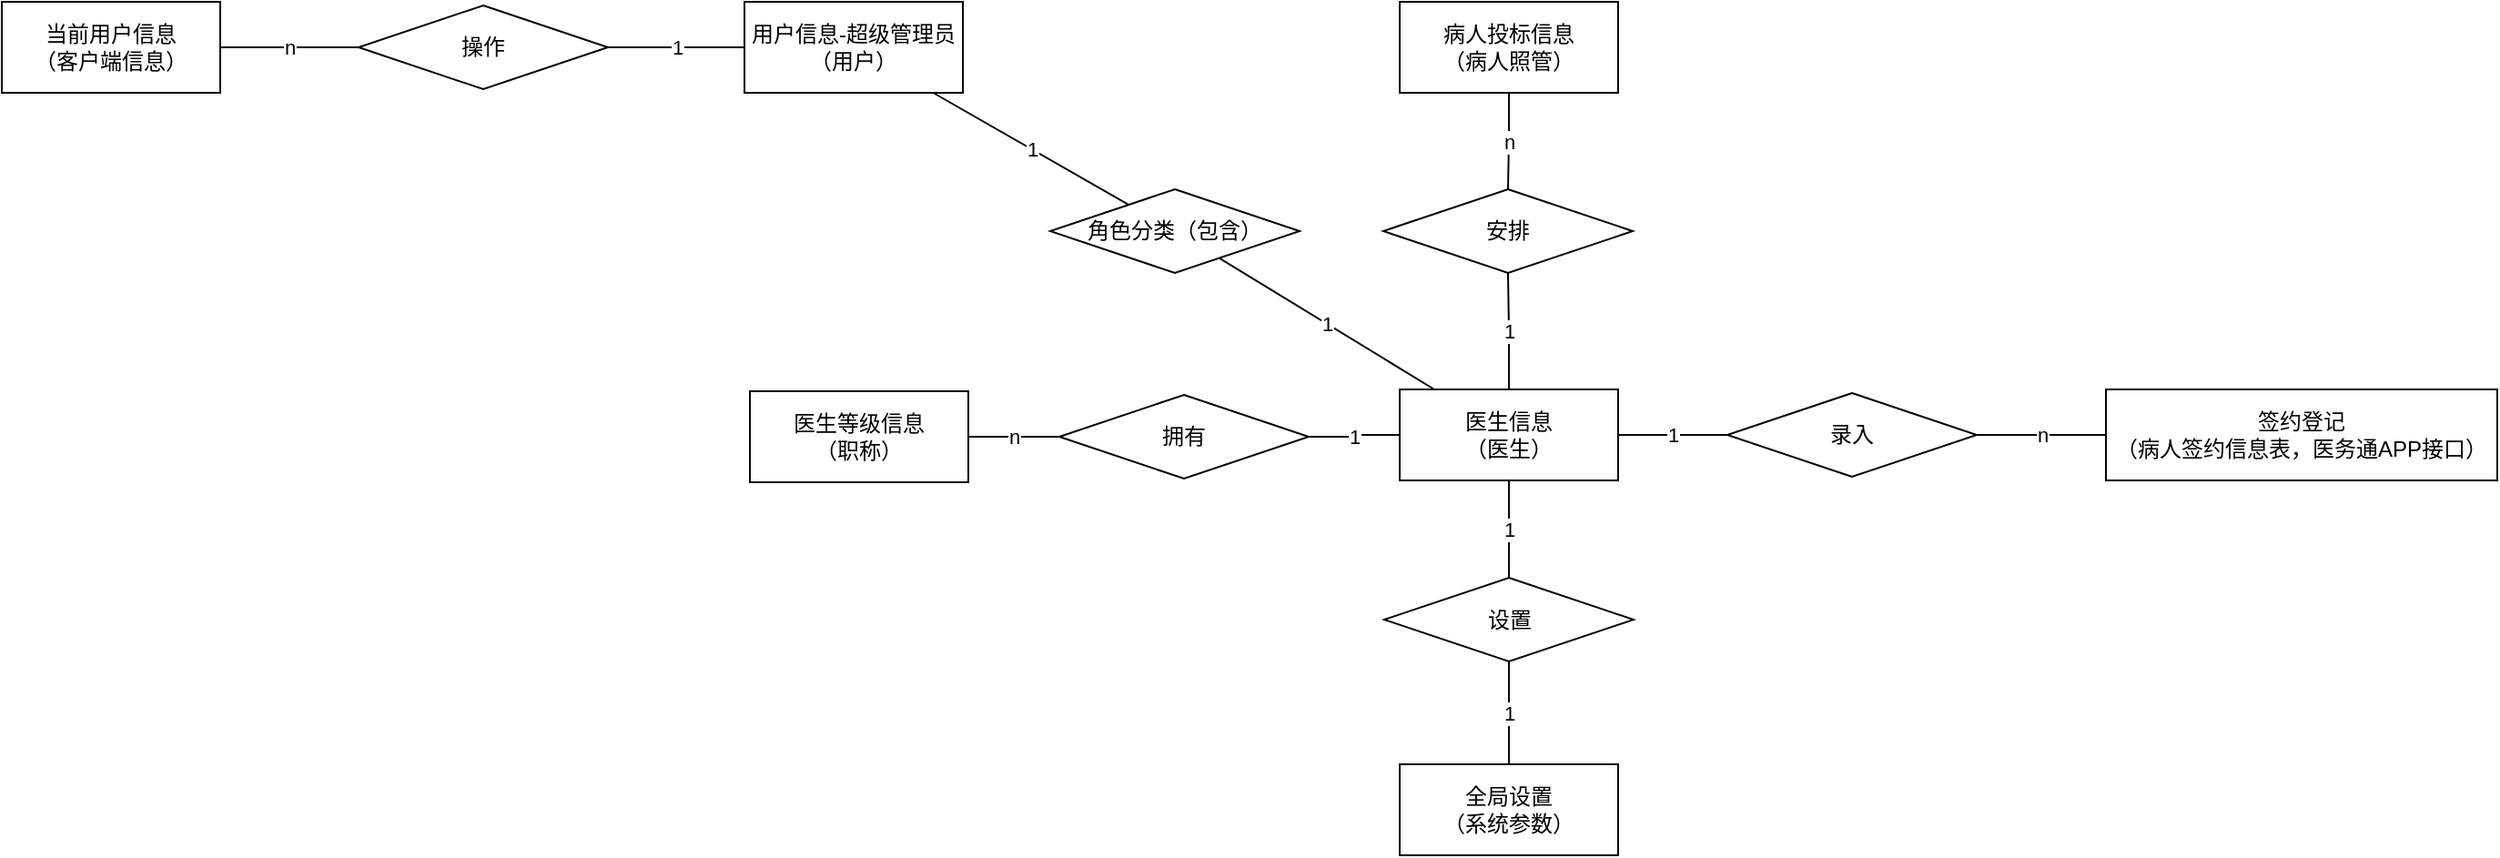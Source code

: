 <mxfile version="24.7.4">
  <diagram name="第 1 页" id="78033s9l0AK3vR_pznim">
    <mxGraphModel dx="2643" dy="1707" grid="0" gridSize="10" guides="1" tooltips="1" connect="1" arrows="1" fold="1" page="1" pageScale="1" pageWidth="827" pageHeight="1169" math="0" shadow="0">
      <root>
        <mxCell id="0" />
        <mxCell id="1" parent="0" />
        <mxCell id="rbatr0RZPFqrajTzZ2mt-5" value="1" style="edgeStyle=orthogonalEdgeStyle;rounded=0;orthogonalLoop=1;jettySize=auto;html=1;endArrow=none;endFill=0;" edge="1" parent="1" source="rbatr0RZPFqrajTzZ2mt-1" target="rbatr0RZPFqrajTzZ2mt-4">
          <mxGeometry relative="1" as="geometry" />
        </mxCell>
        <mxCell id="rbatr0RZPFqrajTzZ2mt-10" value="1" style="edgeStyle=orthogonalEdgeStyle;rounded=0;orthogonalLoop=1;jettySize=auto;html=1;endArrow=none;endFill=0;" edge="1" parent="1" source="rbatr0RZPFqrajTzZ2mt-1" target="rbatr0RZPFqrajTzZ2mt-9">
          <mxGeometry relative="1" as="geometry" />
        </mxCell>
        <mxCell id="rbatr0RZPFqrajTzZ2mt-14" value="1" style="edgeStyle=orthogonalEdgeStyle;rounded=0;orthogonalLoop=1;jettySize=auto;html=1;endArrow=none;endFill=0;" edge="1" parent="1" source="rbatr0RZPFqrajTzZ2mt-1" target="rbatr0RZPFqrajTzZ2mt-13">
          <mxGeometry relative="1" as="geometry" />
        </mxCell>
        <mxCell id="rbatr0RZPFqrajTzZ2mt-19" value="1" style="edgeStyle=orthogonalEdgeStyle;rounded=0;orthogonalLoop=1;jettySize=auto;html=1;endArrow=none;endFill=0;" edge="1" parent="1" source="rbatr0RZPFqrajTzZ2mt-1" target="rbatr0RZPFqrajTzZ2mt-18">
          <mxGeometry relative="1" as="geometry" />
        </mxCell>
        <mxCell id="rbatr0RZPFqrajTzZ2mt-1" value="&lt;div&gt;&lt;span style=&quot;background-color: initial;&quot;&gt;医生信息&lt;/span&gt;&lt;/div&gt;&lt;div&gt;（医生）&lt;/div&gt;" style="rounded=0;whiteSpace=wrap;html=1;" vertex="1" parent="1">
          <mxGeometry x="-681" y="-711" width="120" height="50" as="geometry" />
        </mxCell>
        <mxCell id="rbatr0RZPFqrajTzZ2mt-3" value="签约登记&lt;div&gt;（病人签约信息表，医务通APP接口）&lt;/div&gt;" style="rounded=0;whiteSpace=wrap;html=1;" vertex="1" parent="1">
          <mxGeometry x="-293" y="-711" width="215" height="50" as="geometry" />
        </mxCell>
        <mxCell id="rbatr0RZPFqrajTzZ2mt-6" value="n" style="edgeStyle=orthogonalEdgeStyle;rounded=0;orthogonalLoop=1;jettySize=auto;html=1;endArrow=none;endFill=0;" edge="1" parent="1" source="rbatr0RZPFqrajTzZ2mt-4" target="rbatr0RZPFqrajTzZ2mt-3">
          <mxGeometry relative="1" as="geometry" />
        </mxCell>
        <mxCell id="rbatr0RZPFqrajTzZ2mt-4" value="录入" style="rhombus;whiteSpace=wrap;html=1;" vertex="1" parent="1">
          <mxGeometry x="-501" y="-709" width="137" height="46" as="geometry" />
        </mxCell>
        <mxCell id="rbatr0RZPFqrajTzZ2mt-8" value="全局设置&lt;div&gt;（系统参数）&lt;/div&gt;" style="rounded=0;whiteSpace=wrap;html=1;" vertex="1" parent="1">
          <mxGeometry x="-681" y="-505" width="120" height="50" as="geometry" />
        </mxCell>
        <mxCell id="rbatr0RZPFqrajTzZ2mt-11" value="1" style="edgeStyle=orthogonalEdgeStyle;rounded=0;orthogonalLoop=1;jettySize=auto;html=1;endArrow=none;endFill=0;" edge="1" parent="1" source="rbatr0RZPFqrajTzZ2mt-9" target="rbatr0RZPFqrajTzZ2mt-8">
          <mxGeometry relative="1" as="geometry" />
        </mxCell>
        <mxCell id="rbatr0RZPFqrajTzZ2mt-9" value="设置" style="rhombus;whiteSpace=wrap;html=1;" vertex="1" parent="1">
          <mxGeometry x="-689.5" y="-607.5" width="137" height="46" as="geometry" />
        </mxCell>
        <mxCell id="rbatr0RZPFqrajTzZ2mt-12" value="医生等级信息&lt;div&gt;（职称）&lt;/div&gt;" style="rounded=0;whiteSpace=wrap;html=1;" vertex="1" parent="1">
          <mxGeometry x="-1038" y="-710" width="120" height="50" as="geometry" />
        </mxCell>
        <mxCell id="rbatr0RZPFqrajTzZ2mt-15" value="n" style="edgeStyle=orthogonalEdgeStyle;rounded=0;orthogonalLoop=1;jettySize=auto;html=1;endArrow=none;endFill=0;" edge="1" parent="1" source="rbatr0RZPFqrajTzZ2mt-13" target="rbatr0RZPFqrajTzZ2mt-12">
          <mxGeometry relative="1" as="geometry" />
        </mxCell>
        <mxCell id="rbatr0RZPFqrajTzZ2mt-13" value="拥有" style="rhombus;whiteSpace=wrap;html=1;" vertex="1" parent="1">
          <mxGeometry x="-868" y="-708" width="137" height="46" as="geometry" />
        </mxCell>
        <mxCell id="rbatr0RZPFqrajTzZ2mt-20" value="n" style="edgeStyle=orthogonalEdgeStyle;rounded=0;orthogonalLoop=1;jettySize=auto;html=1;endArrow=none;endFill=0;" edge="1" parent="1" source="rbatr0RZPFqrajTzZ2mt-17" target="rbatr0RZPFqrajTzZ2mt-18">
          <mxGeometry relative="1" as="geometry" />
        </mxCell>
        <mxCell id="rbatr0RZPFqrajTzZ2mt-17" value="病人投标信息&lt;div&gt;（病人照管）&lt;/div&gt;" style="rounded=0;whiteSpace=wrap;html=1;" vertex="1" parent="1">
          <mxGeometry x="-681" y="-924" width="120" height="50" as="geometry" />
        </mxCell>
        <mxCell id="rbatr0RZPFqrajTzZ2mt-18" value="安排" style="rhombus;whiteSpace=wrap;html=1;" vertex="1" parent="1">
          <mxGeometry x="-690" y="-821" width="137" height="46" as="geometry" />
        </mxCell>
        <mxCell id="rbatr0RZPFqrajTzZ2mt-23" value="1" style="rounded=0;orthogonalLoop=1;jettySize=auto;html=1;endArrow=none;endFill=0;" edge="1" parent="1" source="rbatr0RZPFqrajTzZ2mt-21" target="rbatr0RZPFqrajTzZ2mt-22">
          <mxGeometry relative="1" as="geometry" />
        </mxCell>
        <mxCell id="rbatr0RZPFqrajTzZ2mt-27" value="1" style="edgeStyle=orthogonalEdgeStyle;rounded=0;orthogonalLoop=1;jettySize=auto;html=1;endArrow=none;endFill=0;" edge="1" parent="1" source="rbatr0RZPFqrajTzZ2mt-21" target="rbatr0RZPFqrajTzZ2mt-26">
          <mxGeometry relative="1" as="geometry" />
        </mxCell>
        <mxCell id="rbatr0RZPFqrajTzZ2mt-21" value="用户信息-超级管理员&lt;div&gt;（用户）&lt;/div&gt;" style="rounded=0;whiteSpace=wrap;html=1;" vertex="1" parent="1">
          <mxGeometry x="-1041" y="-924" width="120" height="50" as="geometry" />
        </mxCell>
        <mxCell id="rbatr0RZPFqrajTzZ2mt-24" value="1" style="rounded=0;orthogonalLoop=1;jettySize=auto;html=1;endArrow=none;endFill=0;" edge="1" parent="1" source="rbatr0RZPFqrajTzZ2mt-22" target="rbatr0RZPFqrajTzZ2mt-1">
          <mxGeometry relative="1" as="geometry" />
        </mxCell>
        <mxCell id="rbatr0RZPFqrajTzZ2mt-22" value="角色分类（包含）" style="rhombus;whiteSpace=wrap;html=1;" vertex="1" parent="1">
          <mxGeometry x="-873" y="-821" width="137" height="46" as="geometry" />
        </mxCell>
        <mxCell id="rbatr0RZPFqrajTzZ2mt-28" value="n" style="edgeStyle=orthogonalEdgeStyle;rounded=0;orthogonalLoop=1;jettySize=auto;html=1;endArrow=none;endFill=0;" edge="1" parent="1" source="rbatr0RZPFqrajTzZ2mt-25" target="rbatr0RZPFqrajTzZ2mt-26">
          <mxGeometry relative="1" as="geometry" />
        </mxCell>
        <mxCell id="rbatr0RZPFqrajTzZ2mt-25" value="当前用户信息&lt;div&gt;（客户端信息）&lt;/div&gt;" style="rounded=0;whiteSpace=wrap;html=1;" vertex="1" parent="1">
          <mxGeometry x="-1449" y="-924" width="120" height="50" as="geometry" />
        </mxCell>
        <mxCell id="rbatr0RZPFqrajTzZ2mt-26" value="操作" style="rhombus;whiteSpace=wrap;html=1;" vertex="1" parent="1">
          <mxGeometry x="-1253" y="-922" width="137" height="46" as="geometry" />
        </mxCell>
      </root>
    </mxGraphModel>
  </diagram>
</mxfile>
